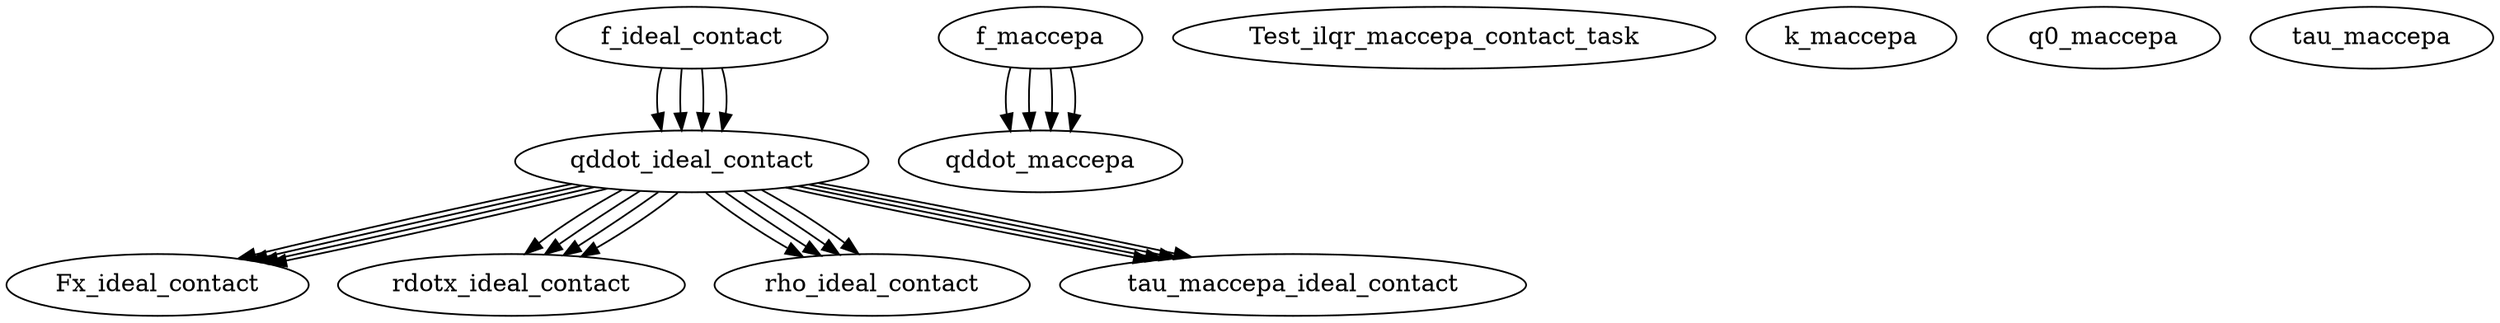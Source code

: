 /* Created by mdot for Matlab */
digraph m2html {
  f_ideal_contact -> qddot_ideal_contact;
  f_ideal_contact -> qddot_ideal_contact;
  f_ideal_contact -> qddot_ideal_contact;
  f_ideal_contact -> qddot_ideal_contact;
  f_maccepa -> qddot_maccepa;
  f_maccepa -> qddot_maccepa;
  f_maccepa -> qddot_maccepa;
  f_maccepa -> qddot_maccepa;
  qddot_ideal_contact -> Fx_ideal_contact;
  qddot_ideal_contact -> Fx_ideal_contact;
  qddot_ideal_contact -> rdotx_ideal_contact;
  qddot_ideal_contact -> rdotx_ideal_contact;
  qddot_ideal_contact -> rho_ideal_contact;
  qddot_ideal_contact -> rho_ideal_contact;
  qddot_ideal_contact -> tau_maccepa_ideal_contact;
  qddot_ideal_contact -> tau_maccepa_ideal_contact;
  qddot_ideal_contact -> Fx_ideal_contact;
  qddot_ideal_contact -> Fx_ideal_contact;
  qddot_ideal_contact -> rdotx_ideal_contact;
  qddot_ideal_contact -> rdotx_ideal_contact;
  qddot_ideal_contact -> rho_ideal_contact;
  qddot_ideal_contact -> rho_ideal_contact;
  qddot_ideal_contact -> tau_maccepa_ideal_contact;
  qddot_ideal_contact -> tau_maccepa_ideal_contact;

  Fx_ideal_contact [URL="Fx_ideal_contact.html"];
  Fx_ideal_contact [URL="Fx_ideal_contact.html"];
  Test_ilqr_maccepa_contact_task [URL="Test_ilqr_maccepa_contact_task.html"];
  Test_ilqr_maccepa_contact_task [URL="Test_ilqr_maccepa_contact_task.html"];
  f_ideal_contact [URL="f_ideal_contact.html"];
  f_ideal_contact [URL="f_ideal_contact.html"];
  f_maccepa [URL="f_maccepa.html"];
  f_maccepa [URL="f_maccepa.html"];
  k_maccepa [URL="k_maccepa.html"];
  k_maccepa [URL="k_maccepa.html"];
  q0_maccepa [URL="q0_maccepa.html"];
  q0_maccepa [URL="q0_maccepa.html"];
  qddot_ideal_contact [URL="qddot_ideal_contact.html"];
  qddot_ideal_contact [URL="qddot_ideal_contact.html"];
  qddot_maccepa [URL="qddot_maccepa.html"];
  qddot_maccepa [URL="qddot_maccepa.html"];
  rdotx_ideal_contact [URL="rdotx_ideal_contact.html"];
  rdotx_ideal_contact [URL="rdotx_ideal_contact.html"];
  rho_ideal_contact [URL="rho_ideal_contact.html"];
  rho_ideal_contact [URL="rho_ideal_contact.html"];
  tau_maccepa [URL="tau_maccepa.html"];
  tau_maccepa [URL="tau_maccepa.html"];
  tau_maccepa_ideal_contact [URL="tau_maccepa_ideal_contact.html"];
  tau_maccepa_ideal_contact [URL="tau_maccepa_ideal_contact.html"];
}